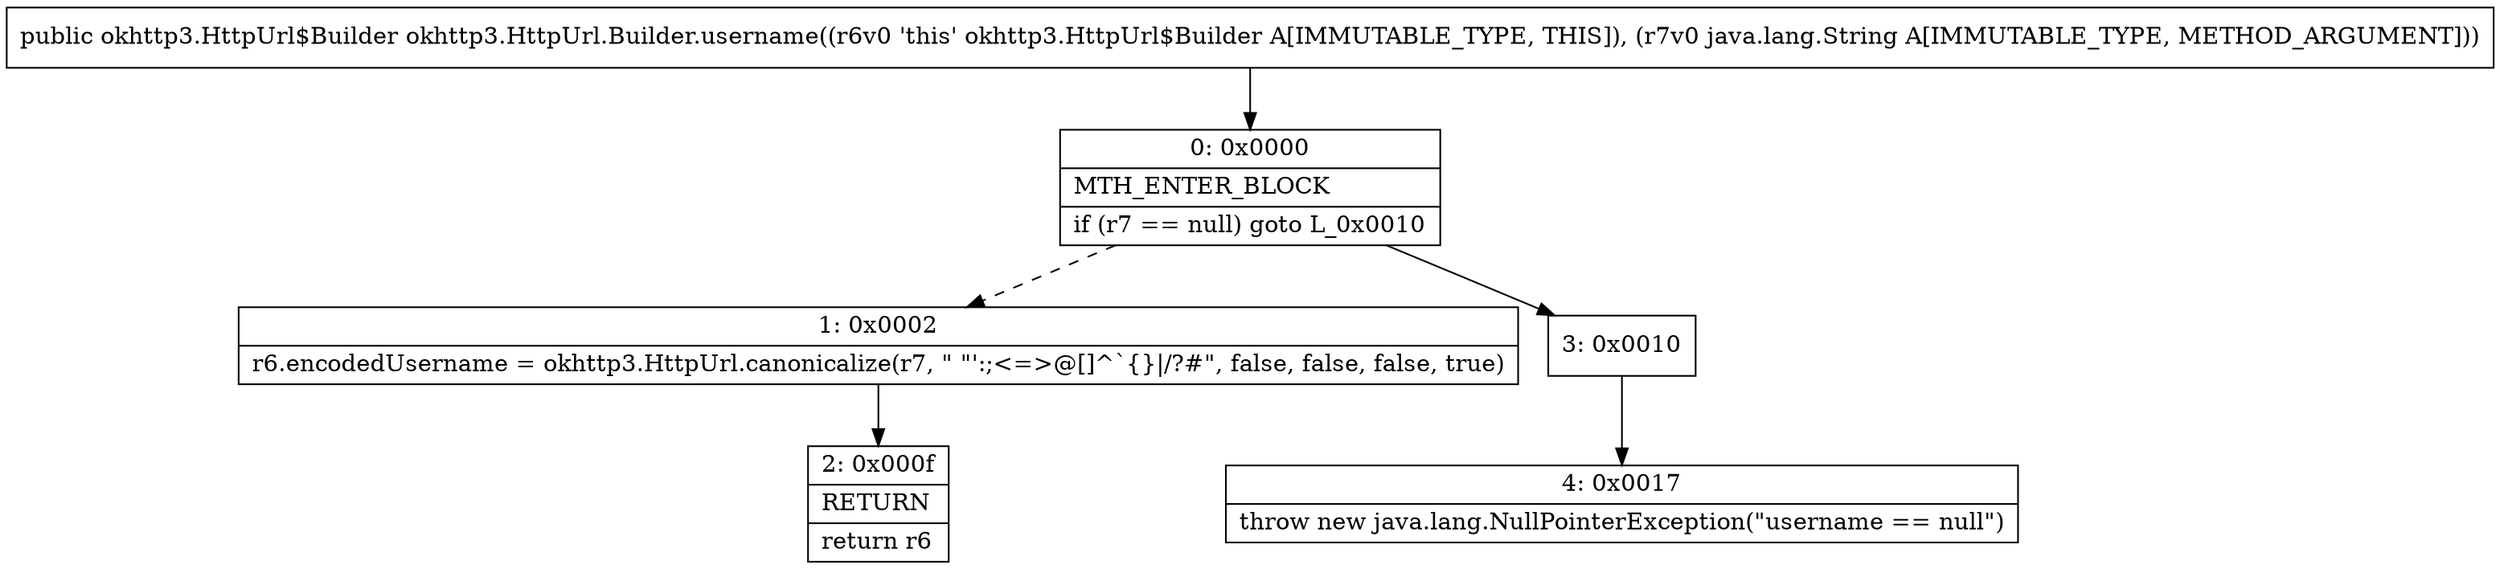 digraph "CFG forokhttp3.HttpUrl.Builder.username(Ljava\/lang\/String;)Lokhttp3\/HttpUrl$Builder;" {
Node_0 [shape=record,label="{0\:\ 0x0000|MTH_ENTER_BLOCK\l|if (r7 == null) goto L_0x0010\l}"];
Node_1 [shape=record,label="{1\:\ 0x0002|r6.encodedUsername = okhttp3.HttpUrl.canonicalize(r7, \" \"':;\<=\>@[]^`\{\}\|\/?#\", false, false, false, true)\l}"];
Node_2 [shape=record,label="{2\:\ 0x000f|RETURN\l|return r6\l}"];
Node_3 [shape=record,label="{3\:\ 0x0010}"];
Node_4 [shape=record,label="{4\:\ 0x0017|throw new java.lang.NullPointerException(\"username == null\")\l}"];
MethodNode[shape=record,label="{public okhttp3.HttpUrl$Builder okhttp3.HttpUrl.Builder.username((r6v0 'this' okhttp3.HttpUrl$Builder A[IMMUTABLE_TYPE, THIS]), (r7v0 java.lang.String A[IMMUTABLE_TYPE, METHOD_ARGUMENT])) }"];
MethodNode -> Node_0;
Node_0 -> Node_1[style=dashed];
Node_0 -> Node_3;
Node_1 -> Node_2;
Node_3 -> Node_4;
}

